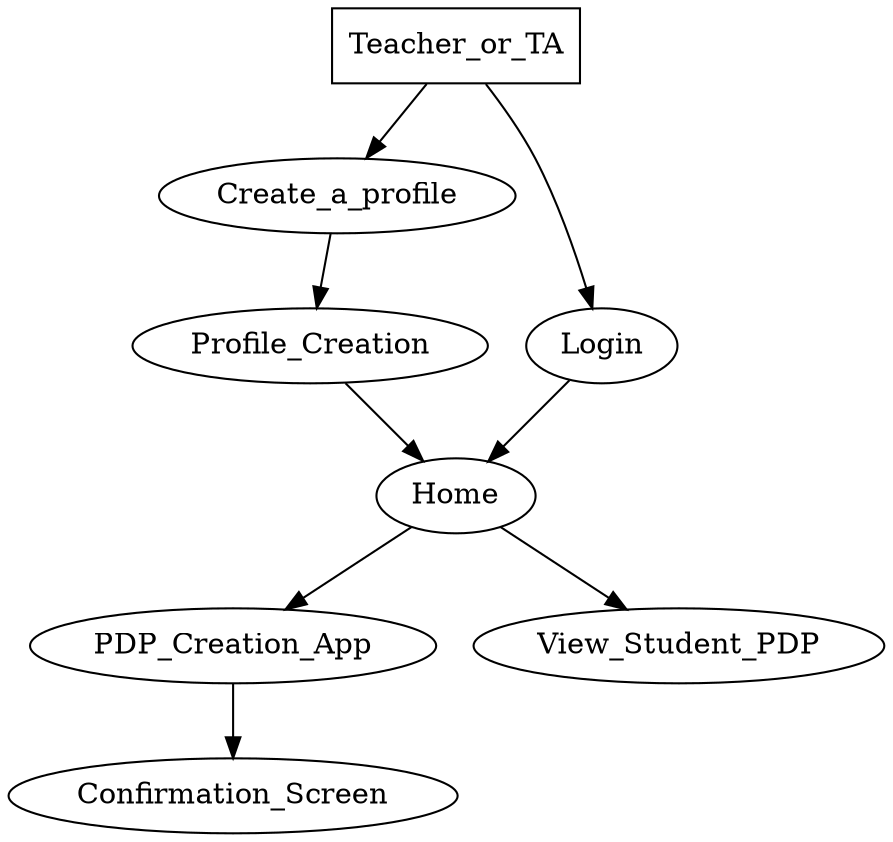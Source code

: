 digraph {
    Teacher_or_TA [shape=box];
    Teacher_or_TA -> Create_a_profile -> Profile_Creation -> Home -> PDP_Creation_App -> Confirmation_Screen;
    Teacher_or_TA -> Login -> Home;
    Home -> View_Student_PDP;
  }
